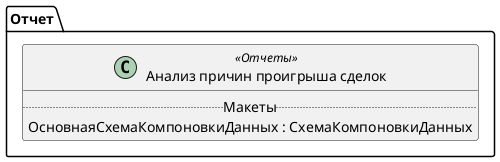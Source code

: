 ﻿@startuml АнализПричинПроигрышаСделок
'!include templates.wsd
'..\include templates.wsd
class Отчет.АнализПричинПроигрышаСделок as "Анализ причин проигрыша сделок" <<Отчеты>>
{
..Макеты..
ОсновнаяСхемаКомпоновкиДанных : СхемаКомпоновкиДанных
}
@enduml
